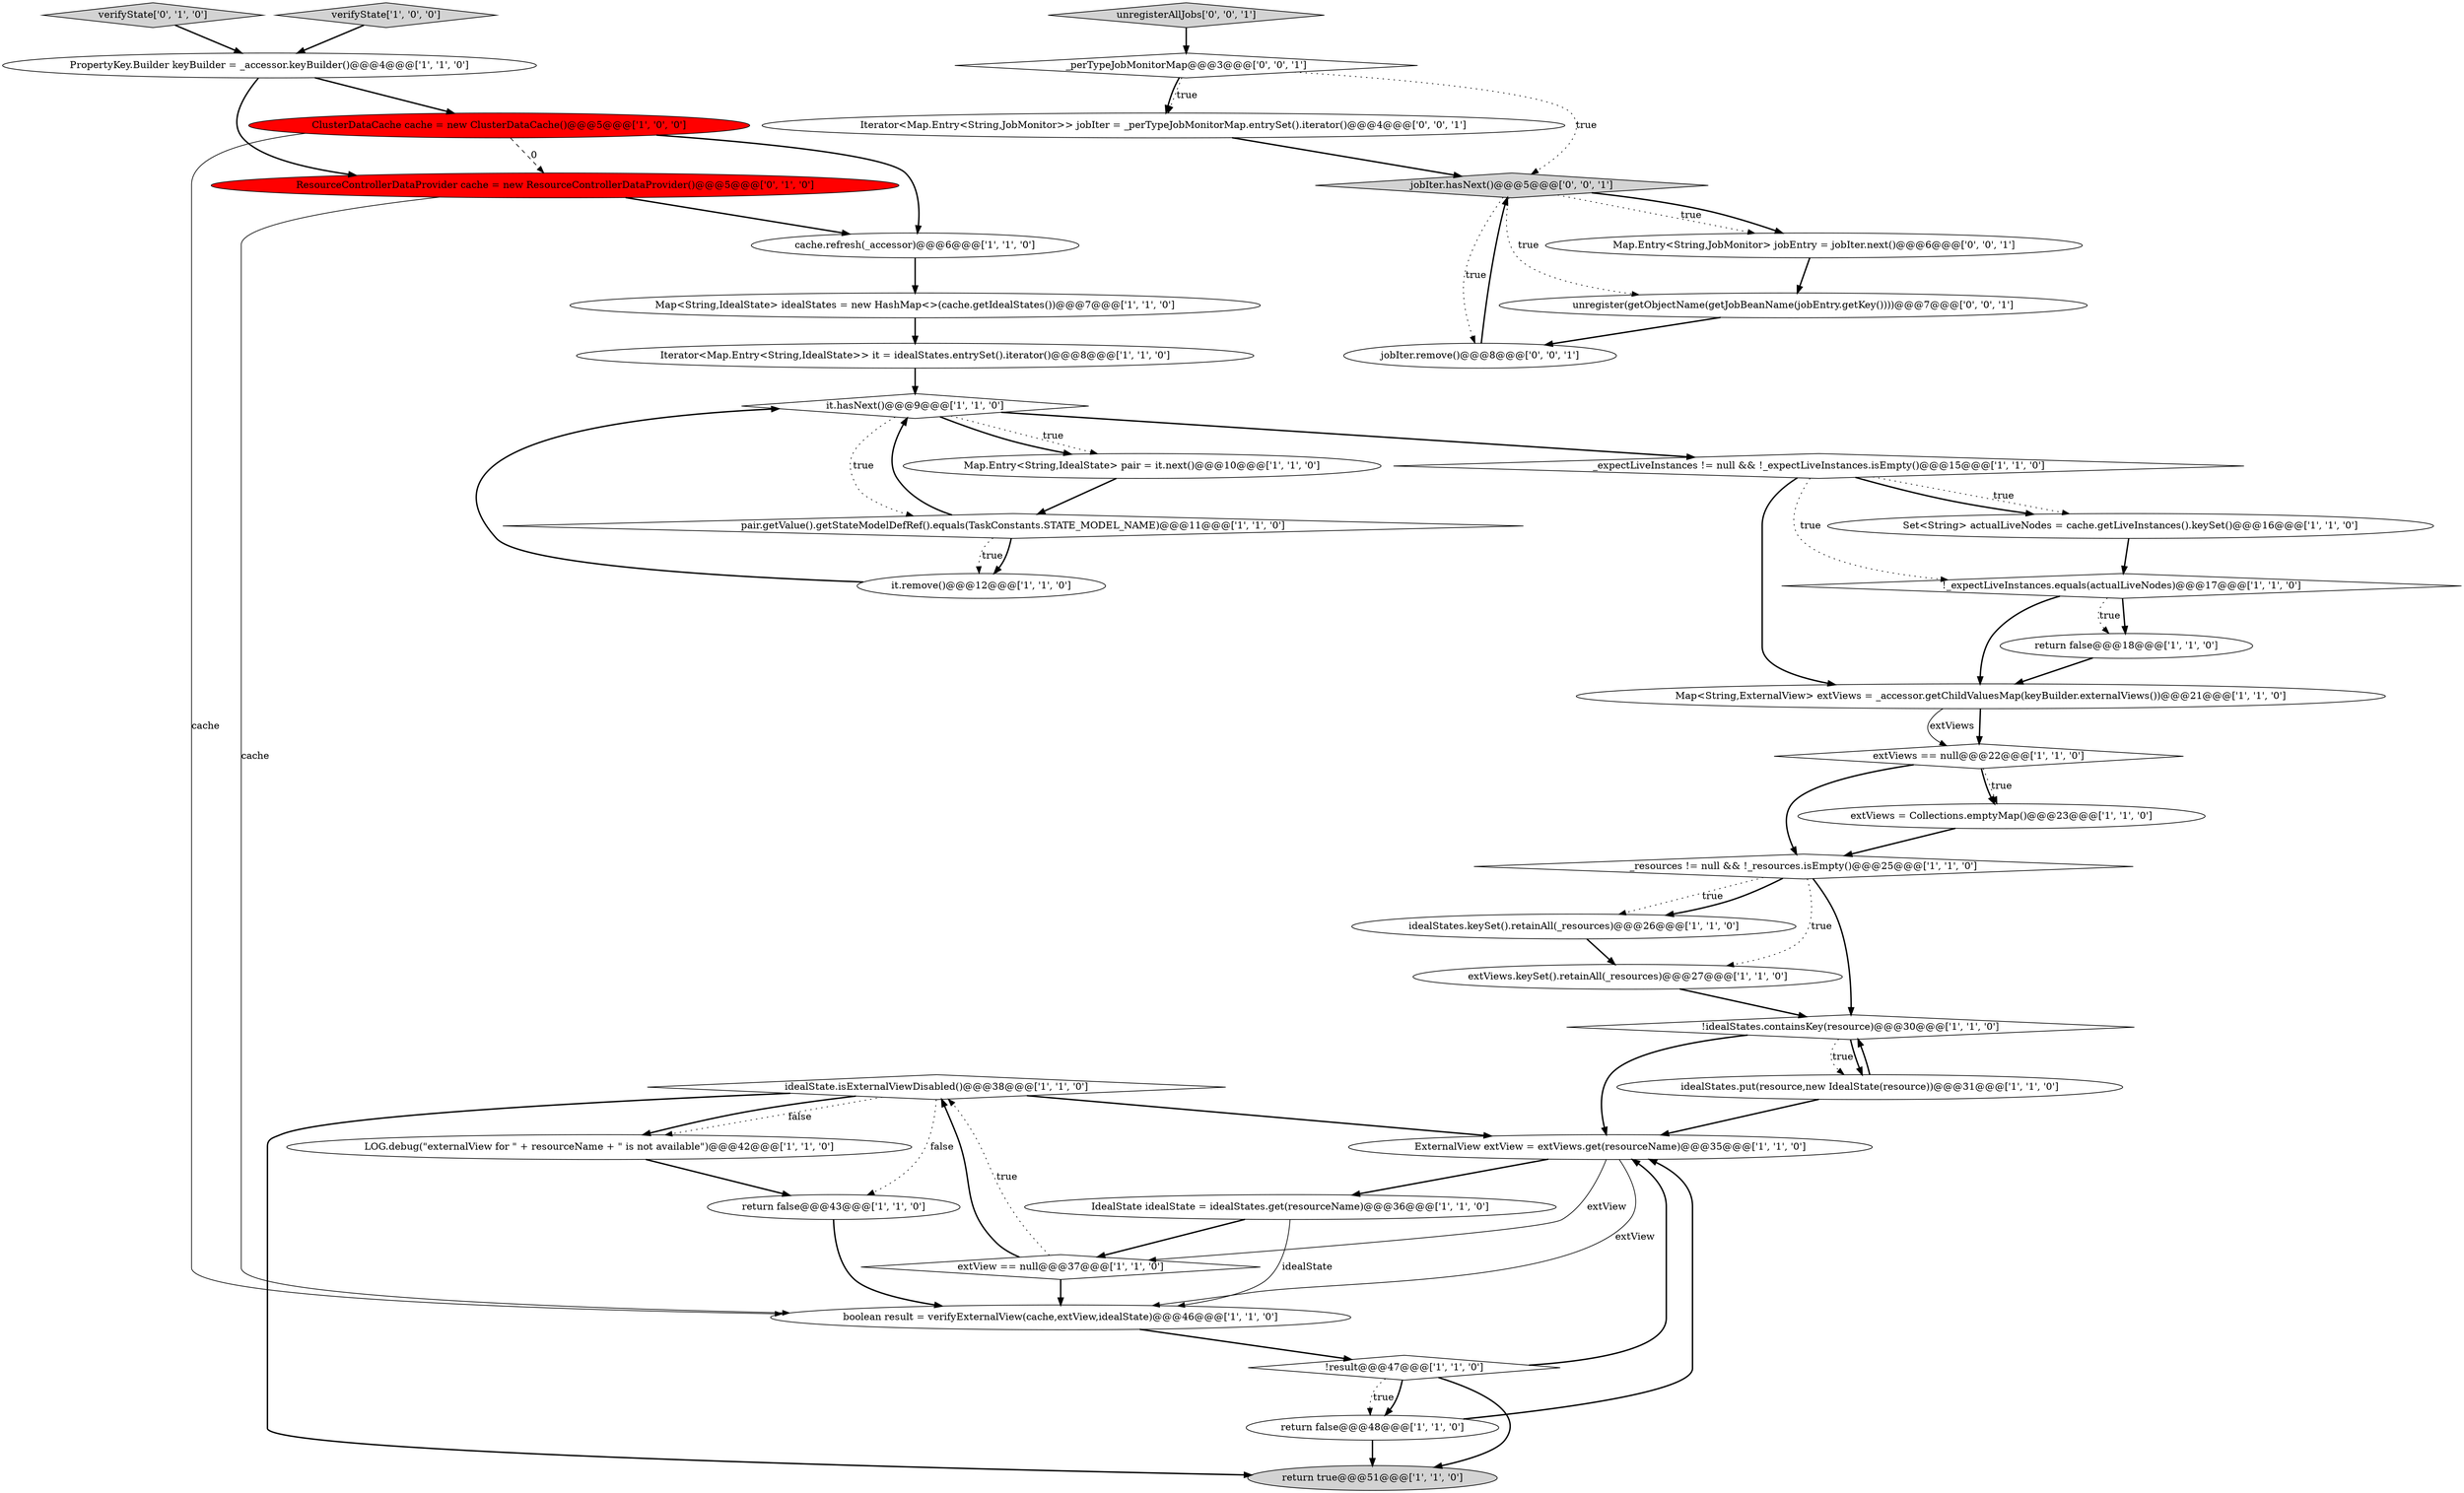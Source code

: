 digraph {
3 [style = filled, label = "idealState.isExternalViewDisabled()@@@38@@@['1', '1', '0']", fillcolor = white, shape = diamond image = "AAA0AAABBB1BBB"];
32 [style = filled, label = "verifyState['0', '1', '0']", fillcolor = lightgray, shape = diamond image = "AAA0AAABBB2BBB"];
19 [style = filled, label = "!result@@@47@@@['1', '1', '0']", fillcolor = white, shape = diamond image = "AAA0AAABBB1BBB"];
25 [style = filled, label = "return false@@@48@@@['1', '1', '0']", fillcolor = white, shape = ellipse image = "AAA0AAABBB1BBB"];
34 [style = filled, label = "_perTypeJobMonitorMap@@@3@@@['0', '0', '1']", fillcolor = white, shape = diamond image = "AAA0AAABBB3BBB"];
4 [style = filled, label = "Set<String> actualLiveNodes = cache.getLiveInstances().keySet()@@@16@@@['1', '1', '0']", fillcolor = white, shape = ellipse image = "AAA0AAABBB1BBB"];
27 [style = filled, label = "Iterator<Map.Entry<String,IdealState>> it = idealStates.entrySet().iterator()@@@8@@@['1', '1', '0']", fillcolor = white, shape = ellipse image = "AAA0AAABBB1BBB"];
28 [style = filled, label = "Map<String,ExternalView> extViews = _accessor.getChildValuesMap(keyBuilder.externalViews())@@@21@@@['1', '1', '0']", fillcolor = white, shape = ellipse image = "AAA0AAABBB1BBB"];
11 [style = filled, label = "Map<String,IdealState> idealStates = new HashMap<>(cache.getIdealStates())@@@7@@@['1', '1', '0']", fillcolor = white, shape = ellipse image = "AAA0AAABBB1BBB"];
6 [style = filled, label = "idealStates.keySet().retainAll(_resources)@@@26@@@['1', '1', '0']", fillcolor = white, shape = ellipse image = "AAA0AAABBB1BBB"];
33 [style = filled, label = "ResourceControllerDataProvider cache = new ResourceControllerDataProvider()@@@5@@@['0', '1', '0']", fillcolor = red, shape = ellipse image = "AAA1AAABBB2BBB"];
8 [style = filled, label = "_expectLiveInstances != null && !_expectLiveInstances.isEmpty()@@@15@@@['1', '1', '0']", fillcolor = white, shape = diamond image = "AAA0AAABBB1BBB"];
26 [style = filled, label = "idealStates.put(resource,new IdealState(resource))@@@31@@@['1', '1', '0']", fillcolor = white, shape = ellipse image = "AAA0AAABBB1BBB"];
29 [style = filled, label = "cache.refresh(_accessor)@@@6@@@['1', '1', '0']", fillcolor = white, shape = ellipse image = "AAA0AAABBB1BBB"];
40 [style = filled, label = "jobIter.remove()@@@8@@@['0', '0', '1']", fillcolor = white, shape = ellipse image = "AAA0AAABBB3BBB"];
21 [style = filled, label = "extViews == null@@@22@@@['1', '1', '0']", fillcolor = white, shape = diamond image = "AAA0AAABBB1BBB"];
7 [style = filled, label = "pair.getValue().getStateModelDefRef().equals(TaskConstants.STATE_MODEL_NAME)@@@11@@@['1', '1', '0']", fillcolor = white, shape = diamond image = "AAA0AAABBB1BBB"];
31 [style = filled, label = "it.remove()@@@12@@@['1', '1', '0']", fillcolor = white, shape = ellipse image = "AAA0AAABBB1BBB"];
30 [style = filled, label = "ClusterDataCache cache = new ClusterDataCache()@@@5@@@['1', '0', '0']", fillcolor = red, shape = ellipse image = "AAA1AAABBB1BBB"];
37 [style = filled, label = "Iterator<Map.Entry<String,JobMonitor>> jobIter = _perTypeJobMonitorMap.entrySet().iterator()@@@4@@@['0', '0', '1']", fillcolor = white, shape = ellipse image = "AAA0AAABBB3BBB"];
10 [style = filled, label = "boolean result = verifyExternalView(cache,extView,idealState)@@@46@@@['1', '1', '0']", fillcolor = white, shape = ellipse image = "AAA0AAABBB1BBB"];
36 [style = filled, label = "unregister(getObjectName(getJobBeanName(jobEntry.getKey())))@@@7@@@['0', '0', '1']", fillcolor = white, shape = ellipse image = "AAA0AAABBB3BBB"];
16 [style = filled, label = "!_expectLiveInstances.equals(actualLiveNodes)@@@17@@@['1', '1', '0']", fillcolor = white, shape = diamond image = "AAA0AAABBB1BBB"];
18 [style = filled, label = "PropertyKey.Builder keyBuilder = _accessor.keyBuilder()@@@4@@@['1', '1', '0']", fillcolor = white, shape = ellipse image = "AAA0AAABBB1BBB"];
38 [style = filled, label = "jobIter.hasNext()@@@5@@@['0', '0', '1']", fillcolor = lightgray, shape = diamond image = "AAA0AAABBB3BBB"];
35 [style = filled, label = "unregisterAllJobs['0', '0', '1']", fillcolor = lightgray, shape = diamond image = "AAA0AAABBB3BBB"];
1 [style = filled, label = "return true@@@51@@@['1', '1', '0']", fillcolor = lightgray, shape = ellipse image = "AAA0AAABBB1BBB"];
5 [style = filled, label = "extViews = Collections.emptyMap()@@@23@@@['1', '1', '0']", fillcolor = white, shape = ellipse image = "AAA0AAABBB1BBB"];
23 [style = filled, label = "ExternalView extView = extViews.get(resourceName)@@@35@@@['1', '1', '0']", fillcolor = white, shape = ellipse image = "AAA0AAABBB1BBB"];
2 [style = filled, label = "return false@@@43@@@['1', '1', '0']", fillcolor = white, shape = ellipse image = "AAA0AAABBB1BBB"];
17 [style = filled, label = "LOG.debug(\"externalView for \" + resourceName + \" is not available\")@@@42@@@['1', '1', '0']", fillcolor = white, shape = ellipse image = "AAA0AAABBB1BBB"];
13 [style = filled, label = "IdealState idealState = idealStates.get(resourceName)@@@36@@@['1', '1', '0']", fillcolor = white, shape = ellipse image = "AAA0AAABBB1BBB"];
20 [style = filled, label = "Map.Entry<String,IdealState> pair = it.next()@@@10@@@['1', '1', '0']", fillcolor = white, shape = ellipse image = "AAA0AAABBB1BBB"];
39 [style = filled, label = "Map.Entry<String,JobMonitor> jobEntry = jobIter.next()@@@6@@@['0', '0', '1']", fillcolor = white, shape = ellipse image = "AAA0AAABBB3BBB"];
15 [style = filled, label = "it.hasNext()@@@9@@@['1', '1', '0']", fillcolor = white, shape = diamond image = "AAA0AAABBB1BBB"];
24 [style = filled, label = "return false@@@18@@@['1', '1', '0']", fillcolor = white, shape = ellipse image = "AAA0AAABBB1BBB"];
9 [style = filled, label = "_resources != null && !_resources.isEmpty()@@@25@@@['1', '1', '0']", fillcolor = white, shape = diamond image = "AAA0AAABBB1BBB"];
22 [style = filled, label = "extView == null@@@37@@@['1', '1', '0']", fillcolor = white, shape = diamond image = "AAA0AAABBB1BBB"];
0 [style = filled, label = "verifyState['1', '0', '0']", fillcolor = lightgray, shape = diamond image = "AAA0AAABBB1BBB"];
12 [style = filled, label = "extViews.keySet().retainAll(_resources)@@@27@@@['1', '1', '0']", fillcolor = white, shape = ellipse image = "AAA0AAABBB1BBB"];
14 [style = filled, label = "!idealStates.containsKey(resource)@@@30@@@['1', '1', '0']", fillcolor = white, shape = diamond image = "AAA0AAABBB1BBB"];
24->28 [style = bold, label=""];
8->28 [style = bold, label=""];
30->10 [style = solid, label="cache"];
9->12 [style = dotted, label="true"];
3->17 [style = dotted, label="false"];
25->1 [style = bold, label=""];
36->40 [style = bold, label=""];
19->25 [style = dotted, label="true"];
5->9 [style = bold, label=""];
3->1 [style = bold, label=""];
25->23 [style = bold, label=""];
14->26 [style = dotted, label="true"];
16->24 [style = bold, label=""];
10->19 [style = bold, label=""];
18->33 [style = bold, label=""];
8->16 [style = dotted, label="true"];
38->39 [style = dotted, label="true"];
26->14 [style = bold, label=""];
18->30 [style = bold, label=""];
7->31 [style = dotted, label="true"];
15->20 [style = dotted, label="true"];
28->21 [style = solid, label="extViews"];
23->10 [style = solid, label="extView"];
7->31 [style = bold, label=""];
30->33 [style = dashed, label="0"];
38->36 [style = dotted, label="true"];
40->38 [style = bold, label=""];
2->10 [style = bold, label=""];
15->7 [style = dotted, label="true"];
38->39 [style = bold, label=""];
31->15 [style = bold, label=""];
9->6 [style = dotted, label="true"];
30->29 [style = bold, label=""];
27->15 [style = bold, label=""];
8->4 [style = dotted, label="true"];
19->25 [style = bold, label=""];
9->6 [style = bold, label=""];
34->38 [style = dotted, label="true"];
33->29 [style = bold, label=""];
14->26 [style = bold, label=""];
22->3 [style = bold, label=""];
21->5 [style = bold, label=""];
33->10 [style = solid, label="cache"];
19->1 [style = bold, label=""];
3->23 [style = bold, label=""];
28->21 [style = bold, label=""];
21->9 [style = bold, label=""];
16->28 [style = bold, label=""];
14->23 [style = bold, label=""];
17->2 [style = bold, label=""];
34->37 [style = bold, label=""];
23->13 [style = bold, label=""];
15->20 [style = bold, label=""];
19->23 [style = bold, label=""];
37->38 [style = bold, label=""];
26->23 [style = bold, label=""];
12->14 [style = bold, label=""];
22->10 [style = bold, label=""];
9->14 [style = bold, label=""];
22->3 [style = dotted, label="true"];
7->15 [style = bold, label=""];
3->17 [style = bold, label=""];
0->18 [style = bold, label=""];
21->5 [style = dotted, label="true"];
13->22 [style = bold, label=""];
8->4 [style = bold, label=""];
32->18 [style = bold, label=""];
20->7 [style = bold, label=""];
35->34 [style = bold, label=""];
13->10 [style = solid, label="idealState"];
38->40 [style = dotted, label="true"];
3->2 [style = dotted, label="false"];
34->37 [style = dotted, label="true"];
39->36 [style = bold, label=""];
15->8 [style = bold, label=""];
29->11 [style = bold, label=""];
23->22 [style = solid, label="extView"];
4->16 [style = bold, label=""];
16->24 [style = dotted, label="true"];
11->27 [style = bold, label=""];
6->12 [style = bold, label=""];
}
